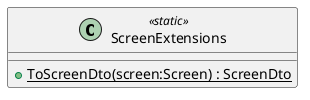@startuml
class ScreenExtensions <<static>> {
    + {static} ToScreenDto(screen:Screen) : ScreenDto
}
@enduml
